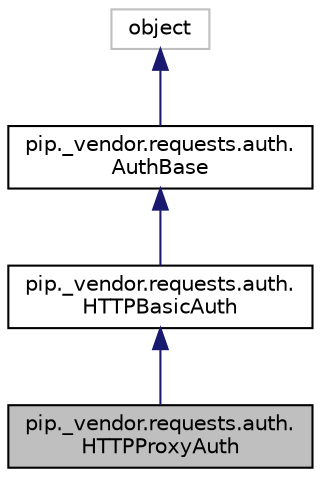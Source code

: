 digraph "pip._vendor.requests.auth.HTTPProxyAuth"
{
 // LATEX_PDF_SIZE
  edge [fontname="Helvetica",fontsize="10",labelfontname="Helvetica",labelfontsize="10"];
  node [fontname="Helvetica",fontsize="10",shape=record];
  Node1 [label="pip._vendor.requests.auth.\lHTTPProxyAuth",height=0.2,width=0.4,color="black", fillcolor="grey75", style="filled", fontcolor="black",tooltip=" "];
  Node2 -> Node1 [dir="back",color="midnightblue",fontsize="10",style="solid",fontname="Helvetica"];
  Node2 [label="pip._vendor.requests.auth.\lHTTPBasicAuth",height=0.2,width=0.4,color="black", fillcolor="white", style="filled",URL="$d0/d3a/classpip_1_1__vendor_1_1requests_1_1auth_1_1_h_t_t_p_basic_auth.html",tooltip=" "];
  Node3 -> Node2 [dir="back",color="midnightblue",fontsize="10",style="solid",fontname="Helvetica"];
  Node3 [label="pip._vendor.requests.auth.\lAuthBase",height=0.2,width=0.4,color="black", fillcolor="white", style="filled",URL="$dc/d66/classpip_1_1__vendor_1_1requests_1_1auth_1_1_auth_base.html",tooltip=" "];
  Node4 -> Node3 [dir="back",color="midnightblue",fontsize="10",style="solid",fontname="Helvetica"];
  Node4 [label="object",height=0.2,width=0.4,color="grey75", fillcolor="white", style="filled",tooltip=" "];
}
